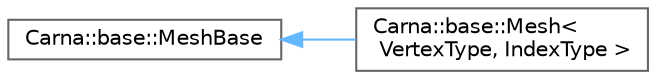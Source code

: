 digraph "Graphical Class Hierarchy"
{
 // LATEX_PDF_SIZE
  bgcolor="transparent";
  edge [fontname=Helvetica,fontsize=10,labelfontname=Helvetica,labelfontsize=10];
  node [fontname=Helvetica,fontsize=10,shape=box,height=0.2,width=0.4];
  rankdir="LR";
  Node0 [id="Node000000",label="Carna::base::MeshBase",height=0.2,width=0.4,color="grey40", fillcolor="white", style="filled",URL="$classCarna_1_1base_1_1MeshBase.html",tooltip="Format-independent abstract Mesh base class. Each mesh consists of a VertexBuffer,..."];
  Node0 -> Node1 [id="edge35_Node000000_Node000001",dir="back",color="steelblue1",style="solid",tooltip=" "];
  Node1 [id="Node000001",label="Carna::base::Mesh\<\l VertexType, IndexType \>",height=0.2,width=0.4,color="grey40", fillcolor="white", style="filled",URL="$classCarna_1_1base_1_1Mesh.html",tooltip="Implements MeshBase class for particular VertexType and IndexType."];
}
